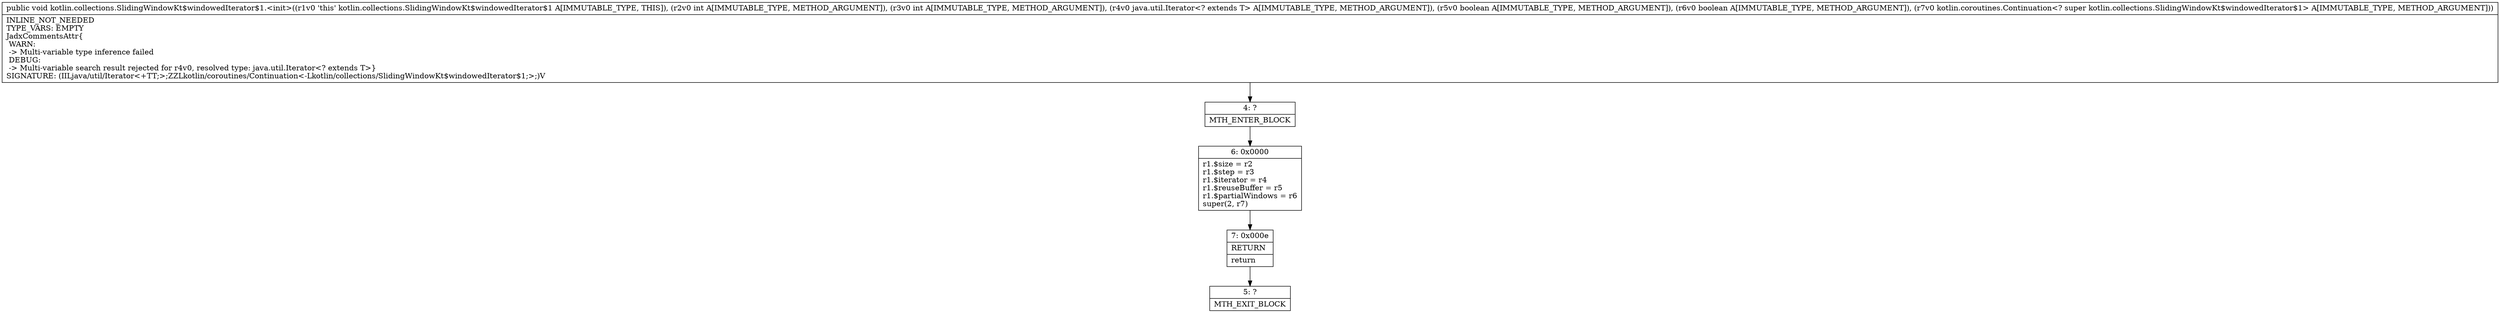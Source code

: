 digraph "CFG forkotlin.collections.SlidingWindowKt$windowedIterator$1.\<init\>(IILjava\/util\/Iterator;ZZLkotlin\/coroutines\/Continuation;)V" {
Node_4 [shape=record,label="{4\:\ ?|MTH_ENTER_BLOCK\l}"];
Node_6 [shape=record,label="{6\:\ 0x0000|r1.$size = r2\lr1.$step = r3\lr1.$iterator = r4\lr1.$reuseBuffer = r5\lr1.$partialWindows = r6\lsuper(2, r7)\l}"];
Node_7 [shape=record,label="{7\:\ 0x000e|RETURN\l|return\l}"];
Node_5 [shape=record,label="{5\:\ ?|MTH_EXIT_BLOCK\l}"];
MethodNode[shape=record,label="{public void kotlin.collections.SlidingWindowKt$windowedIterator$1.\<init\>((r1v0 'this' kotlin.collections.SlidingWindowKt$windowedIterator$1 A[IMMUTABLE_TYPE, THIS]), (r2v0 int A[IMMUTABLE_TYPE, METHOD_ARGUMENT]), (r3v0 int A[IMMUTABLE_TYPE, METHOD_ARGUMENT]), (r4v0 java.util.Iterator\<? extends T\> A[IMMUTABLE_TYPE, METHOD_ARGUMENT]), (r5v0 boolean A[IMMUTABLE_TYPE, METHOD_ARGUMENT]), (r6v0 boolean A[IMMUTABLE_TYPE, METHOD_ARGUMENT]), (r7v0 kotlin.coroutines.Continuation\<? super kotlin.collections.SlidingWindowKt$windowedIterator$1\> A[IMMUTABLE_TYPE, METHOD_ARGUMENT]))  | INLINE_NOT_NEEDED\lTYPE_VARS: EMPTY\lJadxCommentsAttr\{\l WARN: \l \-\> Multi\-variable type inference failed\l DEBUG: \l \-\> Multi\-variable search result rejected for r4v0, resolved type: java.util.Iterator\<? extends T\>\}\lSIGNATURE: (IILjava\/util\/Iterator\<+TT;\>;ZZLkotlin\/coroutines\/Continuation\<\-Lkotlin\/collections\/SlidingWindowKt$windowedIterator$1;\>;)V\l}"];
MethodNode -> Node_4;Node_4 -> Node_6;
Node_6 -> Node_7;
Node_7 -> Node_5;
}

